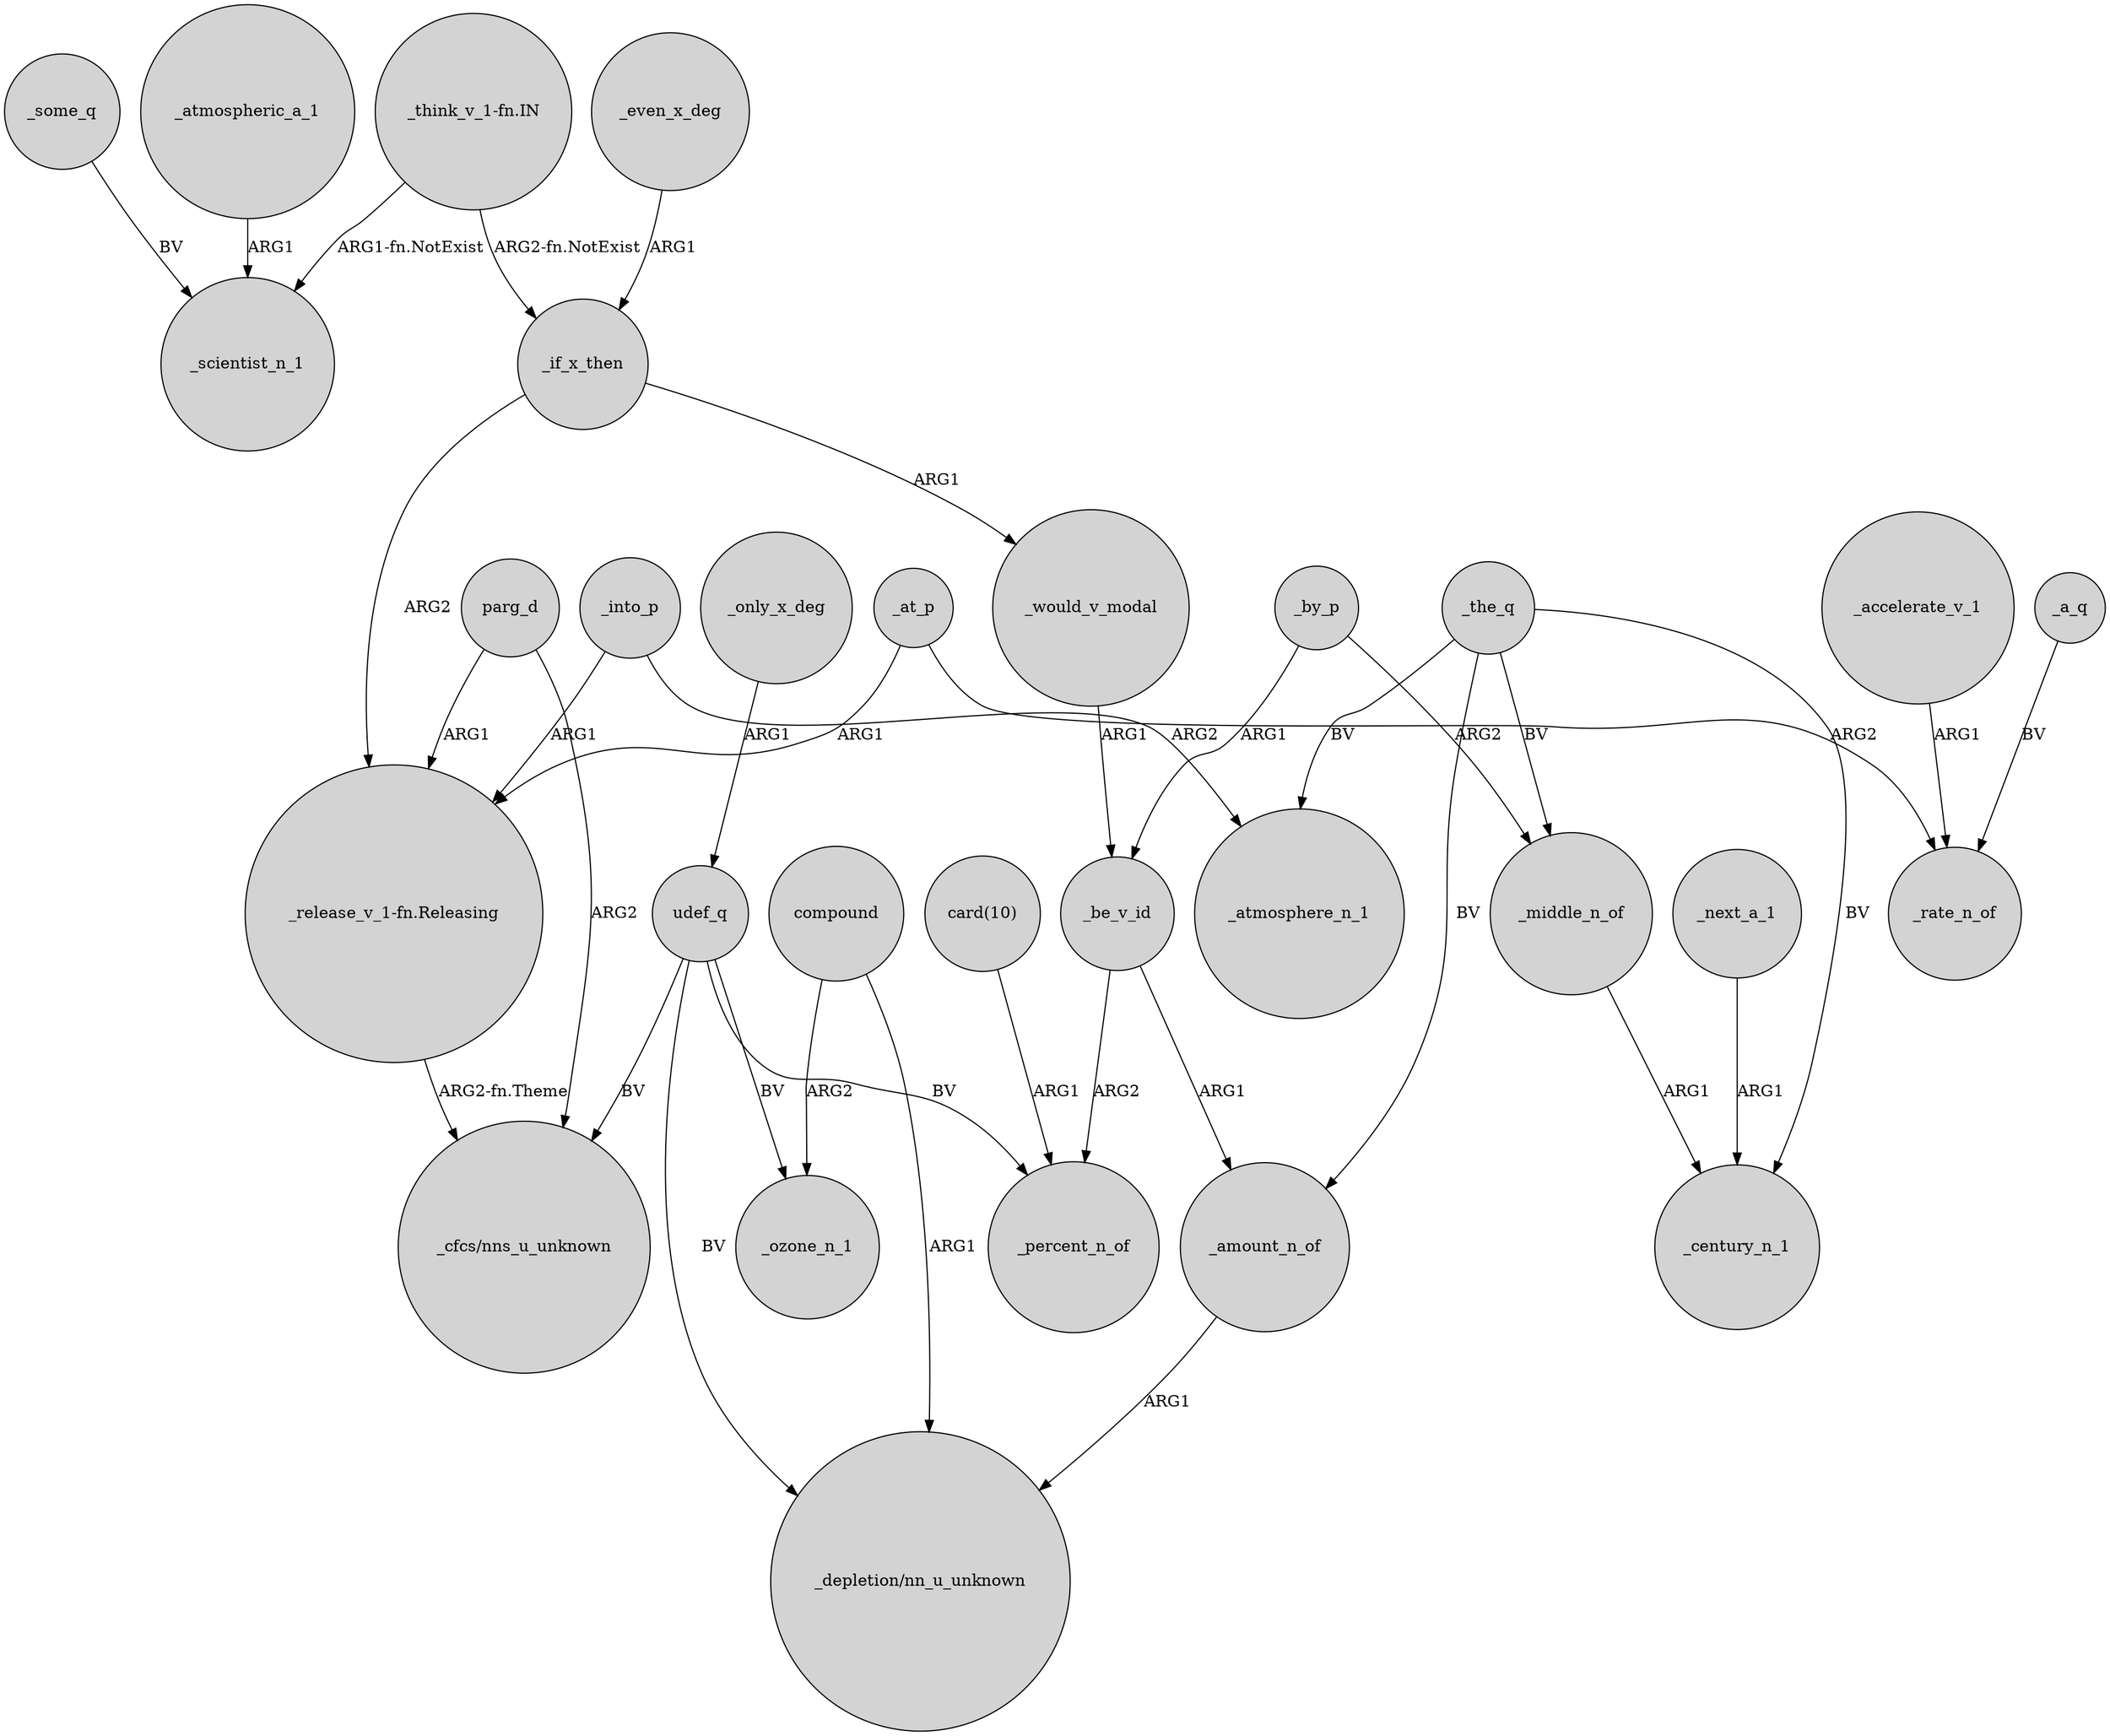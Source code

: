 digraph {
	node [shape=circle style=filled]
	_some_q -> _scientist_n_1 [label=BV]
	_only_x_deg -> udef_q [label=ARG1]
	udef_q -> _ozone_n_1 [label=BV]
	_be_v_id -> _percent_n_of [label=ARG2]
	_at_p -> _rate_n_of [label=ARG2]
	_at_p -> "_release_v_1-fn.Releasing" [label=ARG1]
	_the_q -> _amount_n_of [label=BV]
	_next_a_1 -> _century_n_1 [label=ARG1]
	_even_x_deg -> _if_x_then [label=ARG1]
	compound -> "_depletion/nn_u_unknown" [label=ARG1]
	compound -> _ozone_n_1 [label=ARG2]
	_by_p -> _be_v_id [label=ARG1]
	_would_v_modal -> _be_v_id [label=ARG1]
	parg_d -> "_release_v_1-fn.Releasing" [label=ARG1]
	parg_d -> "_cfcs/nns_u_unknown" [label=ARG2]
	_a_q -> _rate_n_of [label=BV]
	_middle_n_of -> _century_n_1 [label=ARG1]
	"_think_v_1-fn.IN" -> _scientist_n_1 [label="ARG1-fn.NotExist"]
	_into_p -> _atmosphere_n_1 [label=ARG2]
	_the_q -> _atmosphere_n_1 [label=BV]
	_accelerate_v_1 -> _rate_n_of [label=ARG1]
	_amount_n_of -> "_depletion/nn_u_unknown" [label=ARG1]
	"card(10)" -> _percent_n_of [label=ARG1]
	_be_v_id -> _amount_n_of [label=ARG1]
	_the_q -> _middle_n_of [label=BV]
	_if_x_then -> "_release_v_1-fn.Releasing" [label=ARG2]
	_into_p -> "_release_v_1-fn.Releasing" [label=ARG1]
	_the_q -> _century_n_1 [label=BV]
	"_think_v_1-fn.IN" -> _if_x_then [label="ARG2-fn.NotExist"]
	udef_q -> "_depletion/nn_u_unknown" [label=BV]
	_if_x_then -> _would_v_modal [label=ARG1]
	udef_q -> "_cfcs/nns_u_unknown" [label=BV]
	udef_q -> _percent_n_of [label=BV]
	"_release_v_1-fn.Releasing" -> "_cfcs/nns_u_unknown" [label="ARG2-fn.Theme"]
	_by_p -> _middle_n_of [label=ARG2]
	_atmospheric_a_1 -> _scientist_n_1 [label=ARG1]
}
